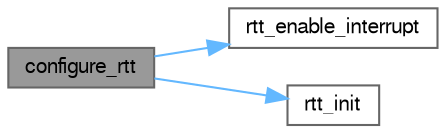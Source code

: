 digraph "configure_rtt"
{
 // LATEX_PDF_SIZE
  bgcolor="transparent";
  edge [fontname=FreeSans,fontsize=10,labelfontname=FreeSans,labelfontsize=10];
  node [fontname=FreeSans,fontsize=10,shape=box,height=0.2,width=0.4];
  rankdir="LR";
  Node1 [label="configure_rtt",height=0.2,width=0.4,color="gray40", fillcolor="grey60", style="filled", fontcolor="black",tooltip="RTT configuration function."];
  Node1 -> Node2 [color="steelblue1",style="solid"];
  Node2 [label="rtt_enable_interrupt",height=0.2,width=0.4,color="grey40", fillcolor="white", style="filled",URL="$group__sam__drivers__rtt__group.html#gad5a64fb1fa7aa40c542bb1e529efee3a",tooltip="Enable RTT interrupts."];
  Node1 -> Node3 [color="steelblue1",style="solid"];
  Node3 [label="rtt_init",height=0.2,width=0.4,color="grey40", fillcolor="white", style="filled",URL="$group__sam__drivers__rtt__group.html#gad7429b4bf682e8a7f130b91be711acfc",tooltip="Initialize the given RTT."];
}
